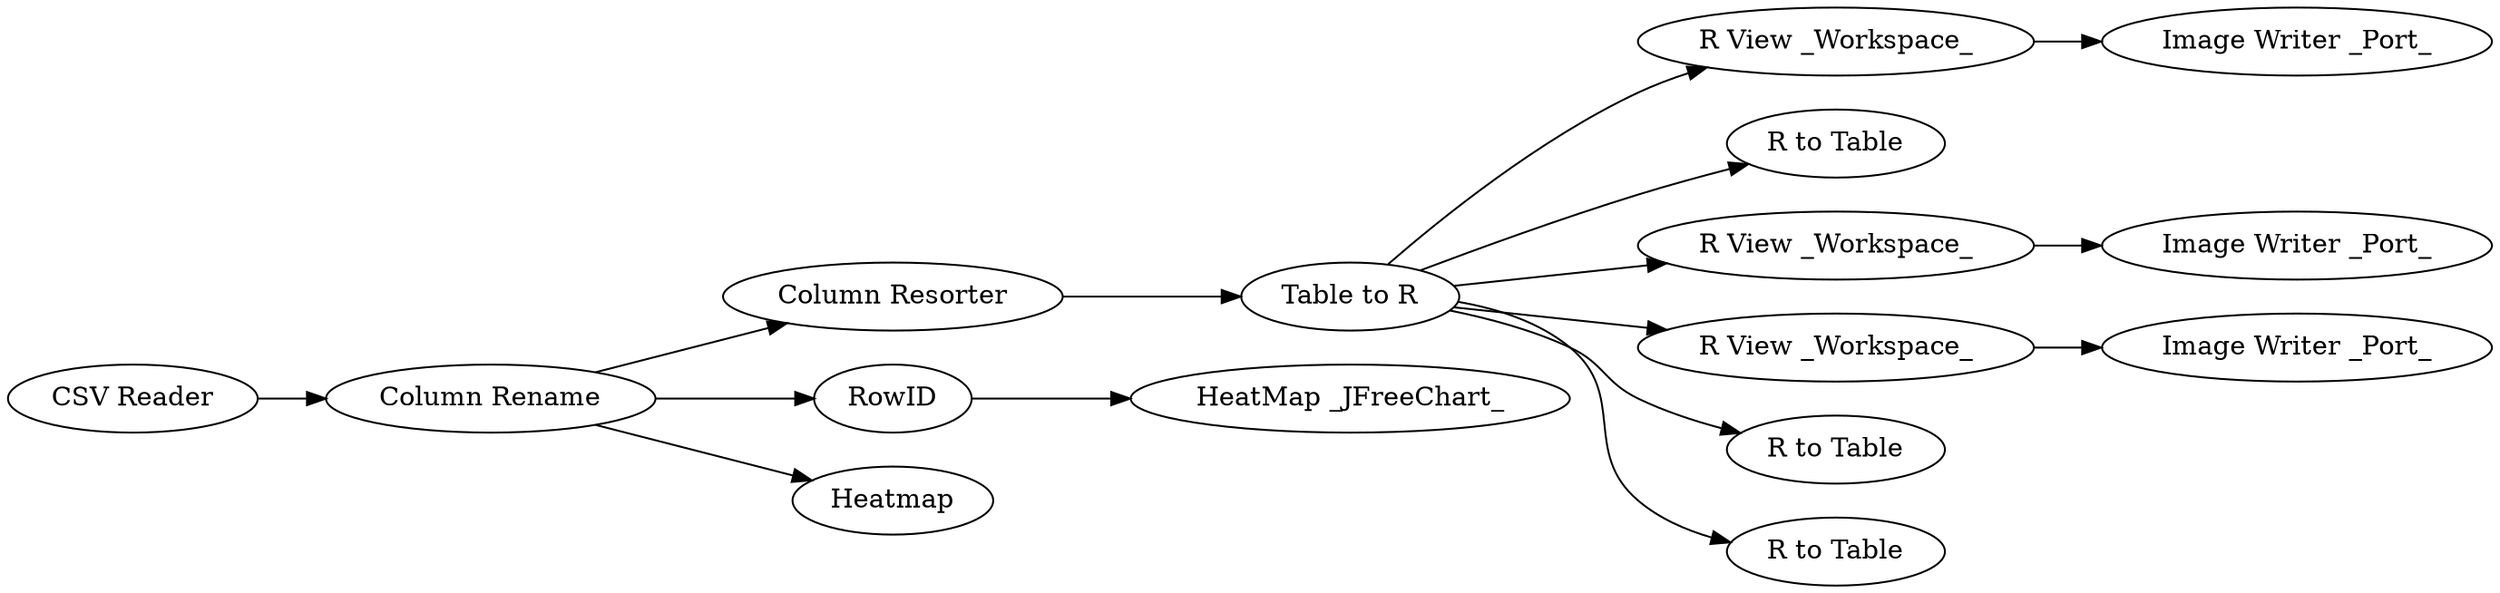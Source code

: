 digraph {
	"-2918230415780431232_185" [label="R View _Workspace_"]
	"-2918230415780431232_169" [label="Column Resorter"]
	"-2918230415780431232_191" [label="CSV Reader"]
	"-2918230415780431232_3" [label="HeatMap _JFreeChart_"]
	"-2918230415780431232_168" [label=RowID]
	"-2918230415780431232_194" [label="Image Writer _Port_"]
	"-2918230415780431232_170" [label="R to Table"]
	"-2918230415780431232_188" [label="R View _Workspace_"]
	"-2918230415780431232_167" [label="Table to R"]
	"-2918230415780431232_193" [label="Image Writer _Port_"]
	"-2918230415780431232_131" [label="R View _Workspace_"]
	"-2918230415780431232_172" [label="R to Table"]
	"-2918230415780431232_192" [label="Column Rename"]
	"-2918230415780431232_189" [label="Image Writer _Port_"]
	"-2918230415780431232_173" [label="R to Table"]
	"-2918230415780431232_4" [label=Heatmap]
	"-2918230415780431232_168" -> "-2918230415780431232_3"
	"-2918230415780431232_167" -> "-2918230415780431232_173"
	"-2918230415780431232_167" -> "-2918230415780431232_131"
	"-2918230415780431232_191" -> "-2918230415780431232_192"
	"-2918230415780431232_167" -> "-2918230415780431232_172"
	"-2918230415780431232_188" -> "-2918230415780431232_194"
	"-2918230415780431232_167" -> "-2918230415780431232_185"
	"-2918230415780431232_167" -> "-2918230415780431232_188"
	"-2918230415780431232_185" -> "-2918230415780431232_193"
	"-2918230415780431232_131" -> "-2918230415780431232_189"
	"-2918230415780431232_192" -> "-2918230415780431232_169"
	"-2918230415780431232_192" -> "-2918230415780431232_168"
	"-2918230415780431232_169" -> "-2918230415780431232_167"
	"-2918230415780431232_192" -> "-2918230415780431232_4"
	"-2918230415780431232_167" -> "-2918230415780431232_170"
	rankdir=LR
}

